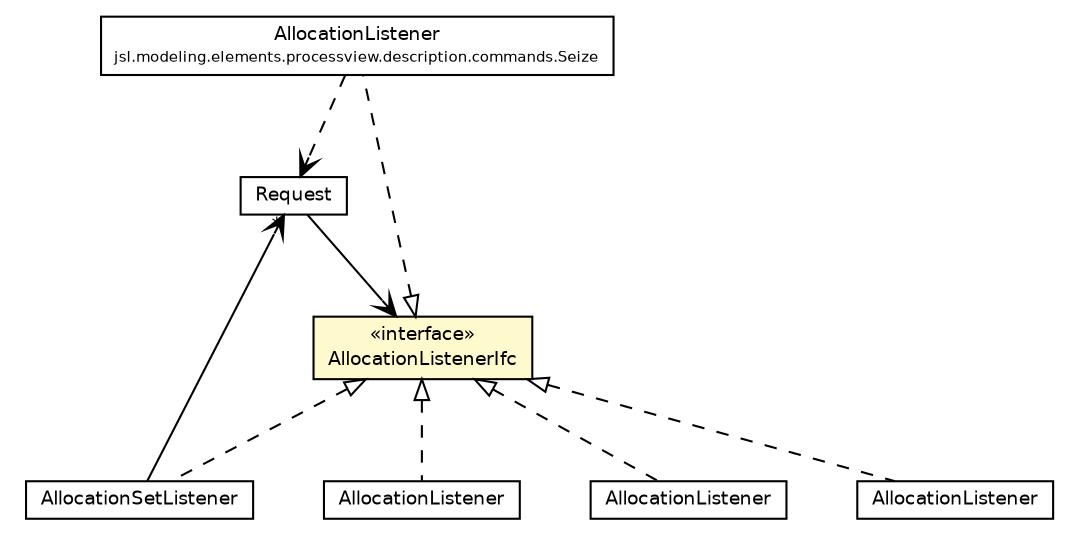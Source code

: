 #!/usr/local/bin/dot
#
# Class diagram 
# Generated by UMLGraph version 5.4 (http://www.umlgraph.org/)
#

digraph G {
	edge [fontname="Helvetica",fontsize=10,labelfontname="Helvetica",labelfontsize=10];
	node [fontname="Helvetica",fontsize=10,shape=plaintext];
	nodesep=0.25;
	ranksep=0.5;
	// jsl.modeling.elements.processview.description.commands.Seize.AllocationListener
	c26091 [label=<<table title="jsl.modeling.elements.processview.description.commands.Seize.AllocationListener" border="0" cellborder="1" cellspacing="0" cellpadding="2" port="p" href="../processview/description/commands/Seize.AllocationListener.html">
		<tr><td><table border="0" cellspacing="0" cellpadding="1">
<tr><td align="center" balign="center"> AllocationListener </td></tr>
<tr><td align="center" balign="center"><font point-size="7.0"> jsl.modeling.elements.processview.description.commands.Seize </font></td></tr>
		</table></td></tr>
		</table>>, URL="../processview/description/commands/Seize.AllocationListener.html", fontname="Helvetica", fontcolor="black", fontsize=9.0];
	// jsl.modeling.elements.resource.SQSRWorkStation.AllocationListener
	c26113 [label=<<table title="jsl.modeling.elements.resource.SQSRWorkStation.AllocationListener" border="0" cellborder="1" cellspacing="0" cellpadding="2" port="p" href="./SQSRWorkStation.AllocationListener.html">
		<tr><td><table border="0" cellspacing="0" cellpadding="1">
<tr><td align="center" balign="center"> AllocationListener </td></tr>
		</table></td></tr>
		</table>>, URL="./SQSRWorkStation.AllocationListener.html", fontname="Helvetica", fontcolor="black", fontsize=9.0];
	// jsl.modeling.elements.resource.SeizeResources.AllocationListener
	c26118 [label=<<table title="jsl.modeling.elements.resource.SeizeResources.AllocationListener" border="0" cellborder="1" cellspacing="0" cellpadding="2" port="p" href="./SeizeResources.AllocationListener.html">
		<tr><td><table border="0" cellspacing="0" cellpadding="1">
<tr><td align="center" balign="center"> AllocationListener </td></tr>
		</table></td></tr>
		</table>>, URL="./SeizeResources.AllocationListener.html", fontname="Helvetica", fontcolor="black", fontsize=9.0];
	// jsl.modeling.elements.resource.SeizeResources.AllocationSetListener
	c26119 [label=<<table title="jsl.modeling.elements.resource.SeizeResources.AllocationSetListener" border="0" cellborder="1" cellspacing="0" cellpadding="2" port="p" href="./SeizeResources.AllocationSetListener.html">
		<tr><td><table border="0" cellspacing="0" cellpadding="1">
<tr><td align="center" balign="center"> AllocationSetListener </td></tr>
		</table></td></tr>
		</table>>, URL="./SeizeResources.AllocationSetListener.html", fontname="Helvetica", fontcolor="black", fontsize=9.0];
	// jsl.modeling.elements.resource.ResourceProvider.AllocationListener
	c26132 [label=<<table title="jsl.modeling.elements.resource.ResourceProvider.AllocationListener" border="0" cellborder="1" cellspacing="0" cellpadding="2" port="p" href="./ResourceProvider.AllocationListener.html">
		<tr><td><table border="0" cellspacing="0" cellpadding="1">
<tr><td align="center" balign="center"> AllocationListener </td></tr>
		</table></td></tr>
		</table>>, URL="./ResourceProvider.AllocationListener.html", fontname="Helvetica", fontcolor="black", fontsize=9.0];
	// jsl.modeling.elements.resource.Request
	c26136 [label=<<table title="jsl.modeling.elements.resource.Request" border="0" cellborder="1" cellspacing="0" cellpadding="2" port="p" href="./Request.html">
		<tr><td><table border="0" cellspacing="0" cellpadding="1">
<tr><td align="center" balign="center"> Request </td></tr>
		</table></td></tr>
		</table>>, URL="./Request.html", fontname="Helvetica", fontcolor="black", fontsize=9.0];
	// jsl.modeling.elements.resource.AllocationListenerIfc
	c26184 [label=<<table title="jsl.modeling.elements.resource.AllocationListenerIfc" border="0" cellborder="1" cellspacing="0" cellpadding="2" port="p" bgcolor="lemonChiffon" href="./AllocationListenerIfc.html">
		<tr><td><table border="0" cellspacing="0" cellpadding="1">
<tr><td align="center" balign="center"> &#171;interface&#187; </td></tr>
<tr><td align="center" balign="center"> AllocationListenerIfc </td></tr>
		</table></td></tr>
		</table>>, URL="./AllocationListenerIfc.html", fontname="Helvetica", fontcolor="black", fontsize=9.0];
	//jsl.modeling.elements.processview.description.commands.Seize.AllocationListener implements jsl.modeling.elements.resource.AllocationListenerIfc
	c26184:p -> c26091:p [dir=back,arrowtail=empty,style=dashed];
	//jsl.modeling.elements.resource.SQSRWorkStation.AllocationListener implements jsl.modeling.elements.resource.AllocationListenerIfc
	c26184:p -> c26113:p [dir=back,arrowtail=empty,style=dashed];
	//jsl.modeling.elements.resource.SeizeResources.AllocationListener implements jsl.modeling.elements.resource.AllocationListenerIfc
	c26184:p -> c26118:p [dir=back,arrowtail=empty,style=dashed];
	//jsl.modeling.elements.resource.SeizeResources.AllocationSetListener implements jsl.modeling.elements.resource.AllocationListenerIfc
	c26184:p -> c26119:p [dir=back,arrowtail=empty,style=dashed];
	//jsl.modeling.elements.resource.ResourceProvider.AllocationListener implements jsl.modeling.elements.resource.AllocationListenerIfc
	c26184:p -> c26132:p [dir=back,arrowtail=empty,style=dashed];
	// jsl.modeling.elements.resource.SeizeResources.AllocationSetListener NAVASSOC jsl.modeling.elements.resource.Request
	c26119:p -> c26136:p [taillabel="", label="", headlabel="*", fontname="Helvetica", fontcolor="black", fontsize=10.0, color="black", arrowhead=open];
	// jsl.modeling.elements.resource.Request NAVASSOC jsl.modeling.elements.resource.AllocationListenerIfc
	c26136:p -> c26184:p [taillabel="", label="", headlabel="", fontname="Helvetica", fontcolor="black", fontsize=10.0, color="black", arrowhead=open];
	// jsl.modeling.elements.processview.description.commands.Seize.AllocationListener DEPEND jsl.modeling.elements.resource.Request
	c26091:p -> c26136:p [taillabel="", label="", headlabel="", fontname="Helvetica", fontcolor="black", fontsize=10.0, color="black", arrowhead=open, style=dashed];
}


